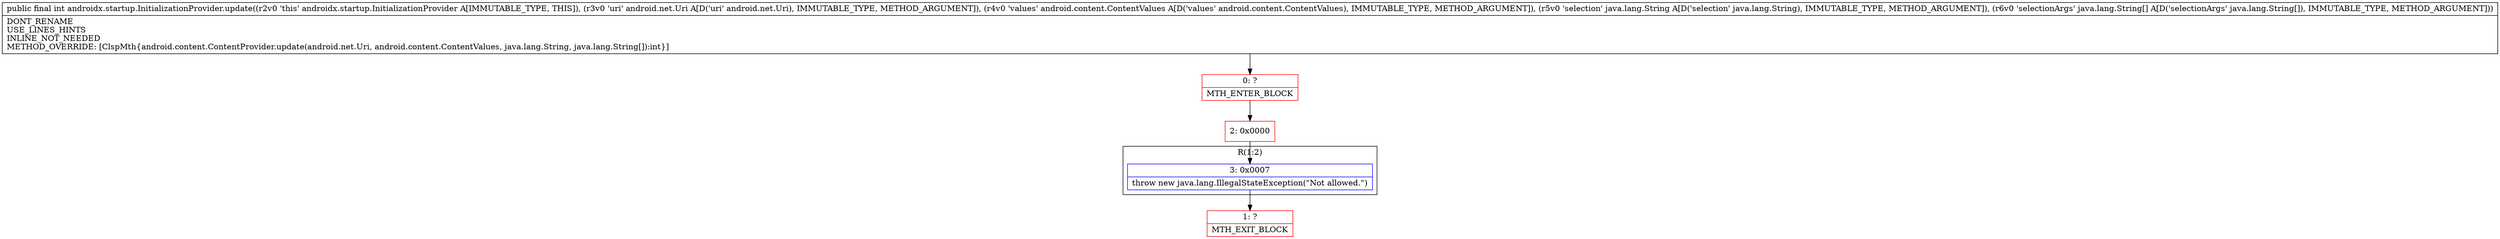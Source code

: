 digraph "CFG forandroidx.startup.InitializationProvider.update(Landroid\/net\/Uri;Landroid\/content\/ContentValues;Ljava\/lang\/String;[Ljava\/lang\/String;)I" {
subgraph cluster_Region_378672018 {
label = "R(1:2)";
node [shape=record,color=blue];
Node_3 [shape=record,label="{3\:\ 0x0007|throw new java.lang.IllegalStateException(\"Not allowed.\")\l}"];
}
Node_0 [shape=record,color=red,label="{0\:\ ?|MTH_ENTER_BLOCK\l}"];
Node_2 [shape=record,color=red,label="{2\:\ 0x0000}"];
Node_1 [shape=record,color=red,label="{1\:\ ?|MTH_EXIT_BLOCK\l}"];
MethodNode[shape=record,label="{public final int androidx.startup.InitializationProvider.update((r2v0 'this' androidx.startup.InitializationProvider A[IMMUTABLE_TYPE, THIS]), (r3v0 'uri' android.net.Uri A[D('uri' android.net.Uri), IMMUTABLE_TYPE, METHOD_ARGUMENT]), (r4v0 'values' android.content.ContentValues A[D('values' android.content.ContentValues), IMMUTABLE_TYPE, METHOD_ARGUMENT]), (r5v0 'selection' java.lang.String A[D('selection' java.lang.String), IMMUTABLE_TYPE, METHOD_ARGUMENT]), (r6v0 'selectionArgs' java.lang.String[] A[D('selectionArgs' java.lang.String[]), IMMUTABLE_TYPE, METHOD_ARGUMENT]))  | DONT_RENAME\lUSE_LINES_HINTS\lINLINE_NOT_NEEDED\lMETHOD_OVERRIDE: [ClspMth\{android.content.ContentProvider.update(android.net.Uri, android.content.ContentValues, java.lang.String, java.lang.String[]):int\}]\l}"];
MethodNode -> Node_0;Node_3 -> Node_1;
Node_0 -> Node_2;
Node_2 -> Node_3;
}

